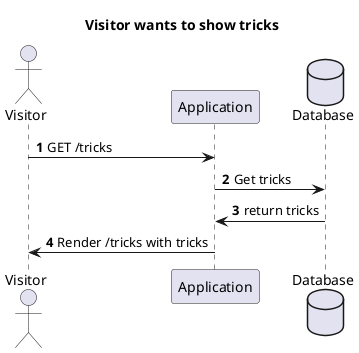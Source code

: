 @startuml
autonumber
title       Visitor wants to show tricks
actor       Visitor
participant Application
database    Database

Visitor -> Application: GET /tricks
Application -> Database: Get tricks
Database -> Application: return tricks
Application -> Visitor: Render /tricks with tricks

@enduml
